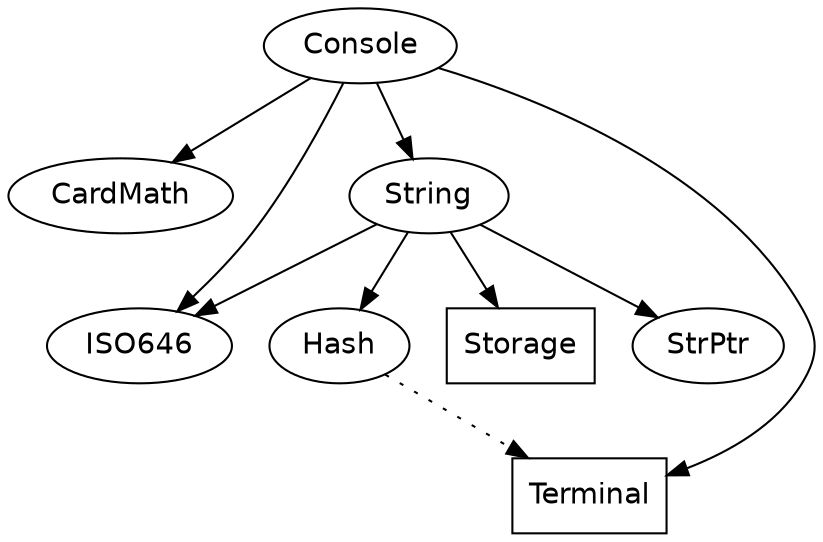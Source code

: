 digraph ConsoleDep {
  node [fontname=helvetica];
  
  Console -> {
    CardMath ISO646 String Terminal
  };
  
  CardMath; /* no dependencies */
  
  ISO646; /* no dependencies */
  
  String -> {
    Hash ISO646 Storage StrPtr
  };
  
  edge [style=dotted];
  Hash -> {
    Terminal
  };
  edge [style=none];
    
  Storage [shape=box]; /* stdlib */
  
  StrPtr; /* no dependencies */  
  
  Terminal [shape=box]; /* stdlib */
  
} /* ConsoleDep */